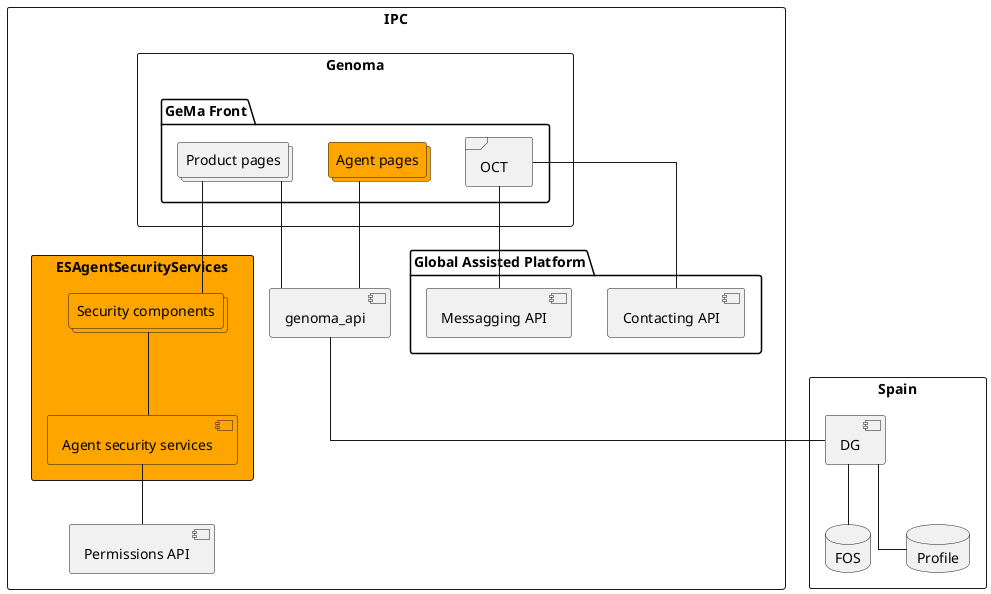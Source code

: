 @startuml

 skinparam linetype ortho

rectangle ipc as "IPC" {

    rectangle ESAgentSecurityServices #orange {
        collections sc as "Security components" #orange
        component ass as "Agent security services" #orange
    }



    rectangle Genoma {
        package front as "GeMa Front" {
            collections ap as "Agent pages" #orange
            collections pp as "Product pages" 
            frame oct as "OCT" 
        }
    }

    component ga as "genoma_api"

    package gap as "Global Assisted Platform" {
        component ca as "Contacting API"
        component ma as "Messagging API"
    }

    component perm as "Permissions API"

}

rectangle sp as "Spain" {
    component dg as "DG"
    database fos as "FOS"
    database profile as "Profile"
}

sc -- ass
ass -- perm

pp -- sc

ap -- ga
pp -- ga

oct -- ca
oct -- ma

ga -- dg

dg -- fos
dg -- profile


@enduml